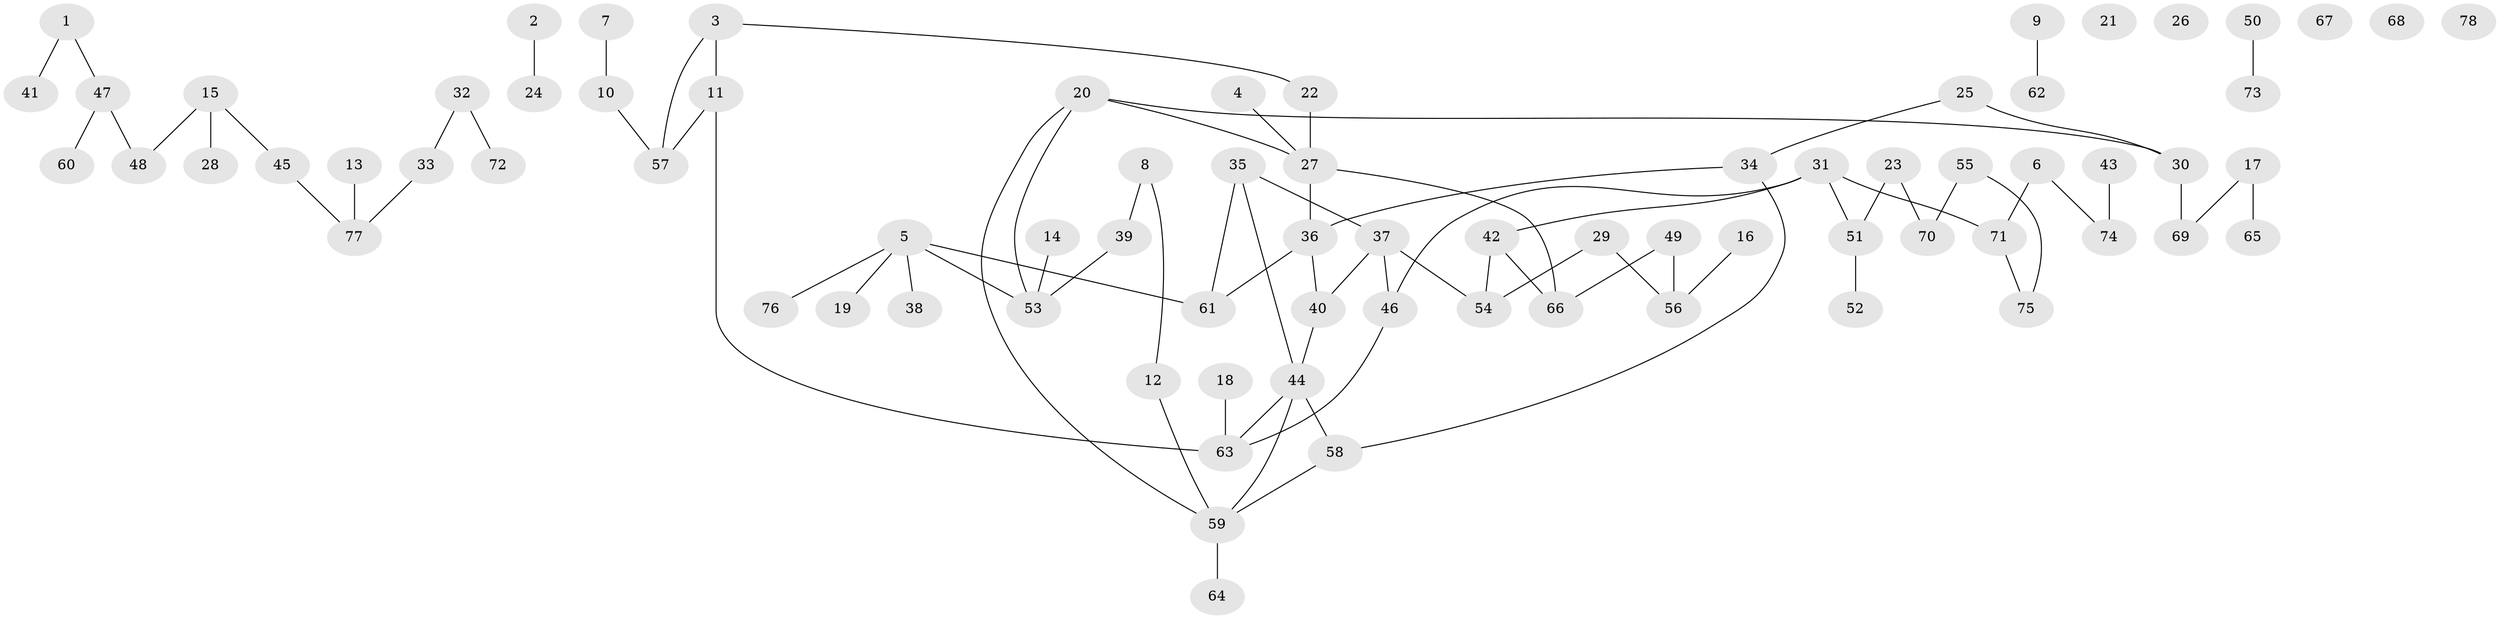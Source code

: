 // coarse degree distribution, {4: 0.16129032258064516, 3: 0.22580645161290322, 6: 0.03225806451612903, 2: 0.3548387096774194, 1: 0.1935483870967742, 5: 0.03225806451612903}
// Generated by graph-tools (version 1.1) at 2025/35/03/04/25 23:35:45]
// undirected, 78 vertices, 83 edges
graph export_dot {
  node [color=gray90,style=filled];
  1;
  2;
  3;
  4;
  5;
  6;
  7;
  8;
  9;
  10;
  11;
  12;
  13;
  14;
  15;
  16;
  17;
  18;
  19;
  20;
  21;
  22;
  23;
  24;
  25;
  26;
  27;
  28;
  29;
  30;
  31;
  32;
  33;
  34;
  35;
  36;
  37;
  38;
  39;
  40;
  41;
  42;
  43;
  44;
  45;
  46;
  47;
  48;
  49;
  50;
  51;
  52;
  53;
  54;
  55;
  56;
  57;
  58;
  59;
  60;
  61;
  62;
  63;
  64;
  65;
  66;
  67;
  68;
  69;
  70;
  71;
  72;
  73;
  74;
  75;
  76;
  77;
  78;
  1 -- 41;
  1 -- 47;
  2 -- 24;
  3 -- 11;
  3 -- 22;
  3 -- 57;
  4 -- 27;
  5 -- 19;
  5 -- 38;
  5 -- 53;
  5 -- 61;
  5 -- 76;
  6 -- 71;
  6 -- 74;
  7 -- 10;
  8 -- 12;
  8 -- 39;
  9 -- 62;
  10 -- 57;
  11 -- 57;
  11 -- 63;
  12 -- 59;
  13 -- 77;
  14 -- 53;
  15 -- 28;
  15 -- 45;
  15 -- 48;
  16 -- 56;
  17 -- 65;
  17 -- 69;
  18 -- 63;
  20 -- 27;
  20 -- 30;
  20 -- 53;
  20 -- 59;
  22 -- 27;
  23 -- 51;
  23 -- 70;
  25 -- 30;
  25 -- 34;
  27 -- 36;
  27 -- 66;
  29 -- 54;
  29 -- 56;
  30 -- 69;
  31 -- 42;
  31 -- 46;
  31 -- 51;
  31 -- 71;
  32 -- 33;
  32 -- 72;
  33 -- 77;
  34 -- 36;
  34 -- 58;
  35 -- 37;
  35 -- 44;
  35 -- 61;
  36 -- 40;
  36 -- 61;
  37 -- 40;
  37 -- 46;
  37 -- 54;
  39 -- 53;
  40 -- 44;
  42 -- 54;
  42 -- 66;
  43 -- 74;
  44 -- 58;
  44 -- 59;
  44 -- 63;
  45 -- 77;
  46 -- 63;
  47 -- 48;
  47 -- 60;
  49 -- 56;
  49 -- 66;
  50 -- 73;
  51 -- 52;
  55 -- 70;
  55 -- 75;
  58 -- 59;
  59 -- 64;
  71 -- 75;
}
